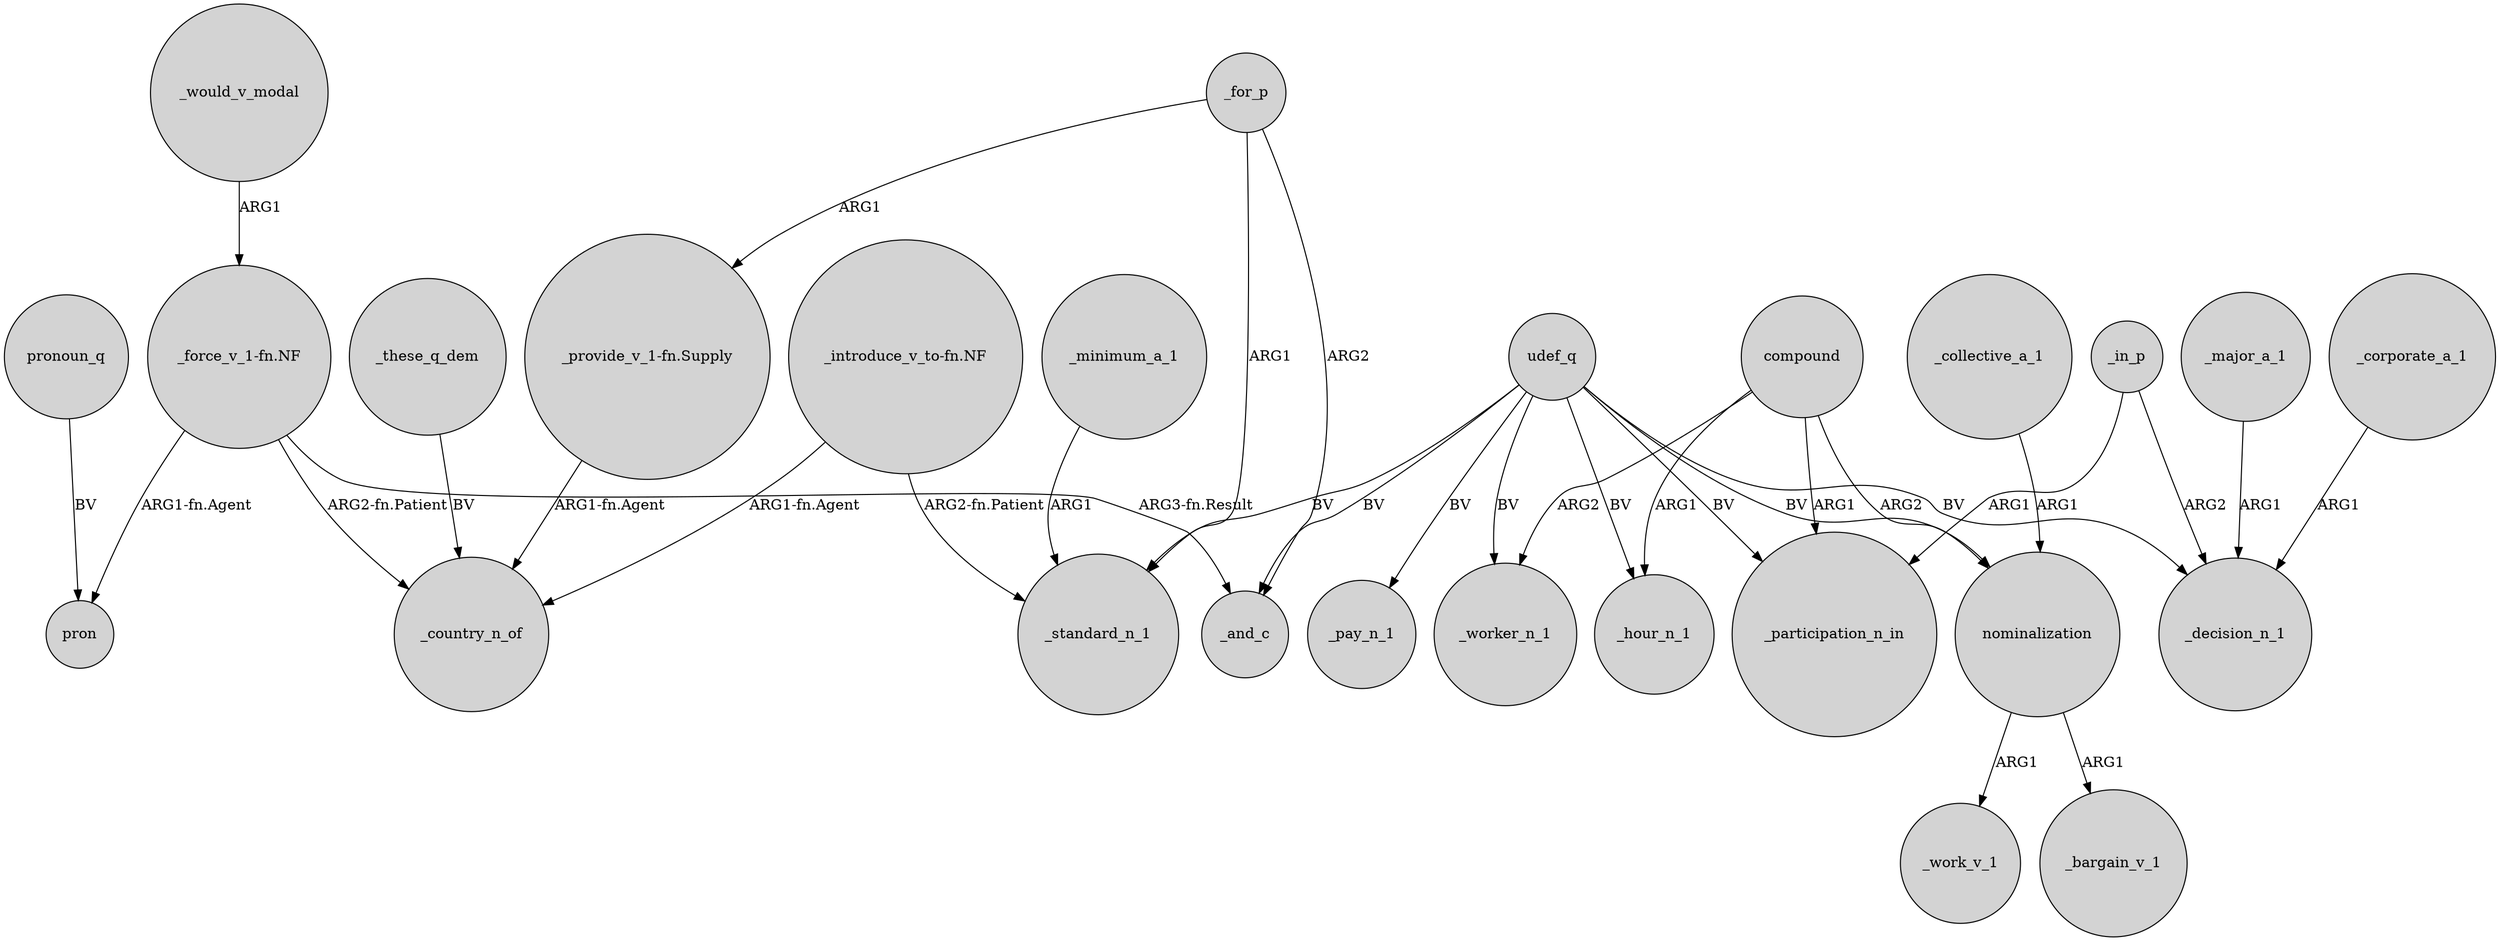 digraph {
	node [shape=circle style=filled]
	compound -> _participation_n_in [label=ARG1]
	"_force_v_1-fn.NF" -> _and_c [label="ARG3-fn.Result"]
	nominalization -> _work_v_1 [label=ARG1]
	_major_a_1 -> _decision_n_1 [label=ARG1]
	compound -> _hour_n_1 [label=ARG1]
	_minimum_a_1 -> _standard_n_1 [label=ARG1]
	_corporate_a_1 -> _decision_n_1 [label=ARG1]
	_these_q_dem -> _country_n_of [label=BV]
	udef_q -> _worker_n_1 [label=BV]
	udef_q -> _hour_n_1 [label=BV]
	_for_p -> _and_c [label=ARG2]
	_in_p -> _participation_n_in [label=ARG1]
	compound -> nominalization [label=ARG2]
	"_provide_v_1-fn.Supply" -> _country_n_of [label="ARG1-fn.Agent"]
	nominalization -> _bargain_v_1 [label=ARG1]
	pronoun_q -> pron [label=BV]
	"_introduce_v_to-fn.NF" -> _country_n_of [label="ARG1-fn.Agent"]
	_would_v_modal -> "_force_v_1-fn.NF" [label=ARG1]
	_for_p -> _standard_n_1 [label=ARG1]
	udef_q -> nominalization [label=BV]
	compound -> _worker_n_1 [label=ARG2]
	"_force_v_1-fn.NF" -> pron [label="ARG1-fn.Agent"]
	udef_q -> _decision_n_1 [label=BV]
	_for_p -> "_provide_v_1-fn.Supply" [label=ARG1]
	udef_q -> _participation_n_in [label=BV]
	udef_q -> _standard_n_1 [label=BV]
	udef_q -> _and_c [label=BV]
	"_introduce_v_to-fn.NF" -> _standard_n_1 [label="ARG2-fn.Patient"]
	"_force_v_1-fn.NF" -> _country_n_of [label="ARG2-fn.Patient"]
	udef_q -> _pay_n_1 [label=BV]
	_collective_a_1 -> nominalization [label=ARG1]
	_in_p -> _decision_n_1 [label=ARG2]
}
